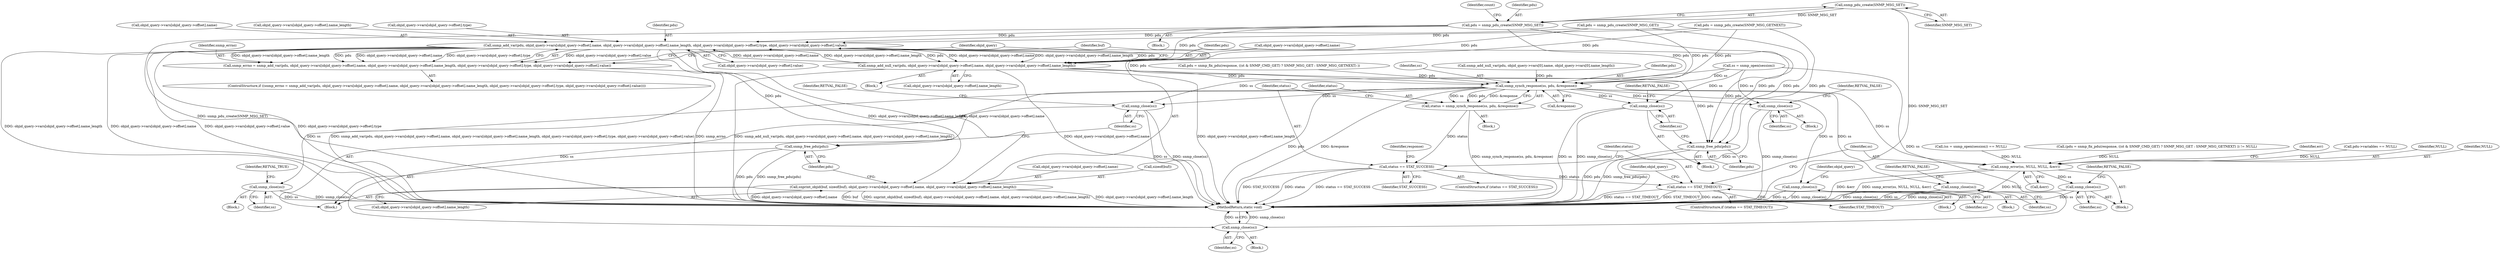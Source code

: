 digraph "0_php_cab1c3b3708eead315e033359d07049b23b147a3_5@API" {
"1000313" [label="(Call,snmp_pdu_create(SNMP_MSG_SET))"];
"1000311" [label="(Call,pdu = snmp_pdu_create(SNMP_MSG_SET))"];
"1000354" [label="(Call,snmp_add_var(pdu, objid_query->vars[objid_query->offset].name, objid_query->vars[objid_query->offset].name_length, objid_query->vars[objid_query->offset].type, objid_query->vars[objid_query->offset].value))"];
"1000352" [label="(Call,snmp_errno = snmp_add_var(pdu, objid_query->vars[objid_query->offset].name, objid_query->vars[objid_query->offset].name_length, objid_query->vars[objid_query->offset].type, objid_query->vars[objid_query->offset].value))"];
"1000393" [label="(Call,snprint_objid(buf, sizeof(buf), objid_query->vars[objid_query->offset].name, objid_query->vars[objid_query->offset].name_length))"];
"1000415" [label="(Call,snmp_free_pdu(pdu))"];
"1000423" [label="(Call,snmp_add_null_var(pdu, objid_query->vars[objid_query->offset].name, objid_query->vars[objid_query->offset].name_length))"];
"1000450" [label="(Call,snmp_free_pdu(pdu))"];
"1000459" [label="(Call,snmp_synch_response(ss, pdu, &response))"];
"1000317" [label="(Call,snmp_close(ss))"];
"1000417" [label="(Call,snmp_close(ss))"];
"1000452" [label="(Call,snmp_close(ss))"];
"1000457" [label="(Call,status = snmp_synch_response(ss, pdu, &response))"];
"1000465" [label="(Call,status == STAT_SUCCESS)"];
"1001115" [label="(Call,status == STAT_TIMEOUT)"];
"1000496" [label="(Call,snmp_close(ss))"];
"1001102" [label="(Call,snmp_close(ss))"];
"1001126" [label="(Call,snmp_close(ss))"];
"1001132" [label="(Call,snmp_error(ss, NULL, NULL, &err))"];
"1001147" [label="(Call,snmp_close(ss))"];
"1001156" [label="(Call,snmp_close(ss))"];
"1001157" [label="(Identifier,ss)"];
"1000498" [label="(Identifier,RETVAL_TRUE)"];
"1000355" [label="(Identifier,pdu)"];
"1000383" [label="(Call,objid_query->vars[objid_query->offset].value)"];
"1000452" [label="(Call,snmp_close(ss))"];
"1000314" [label="(Identifier,SNMP_MSG_SET)"];
"1001128" [label="(Identifier,RETVAL_FALSE)"];
"1001116" [label="(Identifier,status)"];
"1000472" [label="(Identifier,response)"];
"1000228" [label="(Block,)"];
"1001149" [label="(Identifier,RETVAL_FALSE)"];
"1000422" [label="(Block,)"];
"1000317" [label="(Call,snmp_close(ss))"];
"1000356" [label="(Call,objid_query->vars[objid_query->offset].name)"];
"1000319" [label="(Identifier,RETVAL_FALSE)"];
"1000424" [label="(Identifier,pdu)"];
"1000316" [label="(Block,)"];
"1000311" [label="(Call,pdu = snmp_pdu_create(SNMP_MSG_SET))"];
"1000394" [label="(Identifier,buf)"];
"1000465" [label="(Call,status == STAT_SUCCESS)"];
"1000323" [label="(Identifier,count)"];
"1000450" [label="(Call,snmp_free_pdu(pdu))"];
"1000310" [label="(Block,)"];
"1001127" [label="(Identifier,ss)"];
"1000393" [label="(Call,snprint_objid(buf, sizeof(buf), objid_query->vars[objid_query->offset].name, objid_query->vars[objid_query->offset].name_length))"];
"1001085" [label="(Call,pdu = snmp_fix_pdu(response, ((st & SNMP_CMD_GET) ? SNMP_MSG_GET : SNMP_MSG_GETNEXT) ))"];
"1000451" [label="(Identifier,pdu)"];
"1001158" [label="(MethodReturn,static void)"];
"1000434" [label="(Call,objid_query->vars[objid_query->offset].name_length)"];
"1000313" [label="(Call,snmp_pdu_create(SNMP_MSG_SET))"];
"1000419" [label="(Identifier,RETVAL_FALSE)"];
"1000466" [label="(Identifier,status)"];
"1000352" [label="(Call,snmp_errno = snmp_add_var(pdu, objid_query->vars[objid_query->offset].name, objid_query->vars[objid_query->offset].name_length, objid_query->vars[objid_query->offset].type, objid_query->vars[objid_query->offset].value))"];
"1001139" [label="(Identifier,err)"];
"1000459" [label="(Call,snmp_synch_response(ss, pdu, &response))"];
"1000462" [label="(Call,&response)"];
"1000406" [label="(Call,objid_query->vars[objid_query->offset].name_length)"];
"1001121" [label="(Identifier,objid_query)"];
"1000291" [label="(Call,pdu = snmp_pdu_create(SNMP_MSG_GET))"];
"1001118" [label="(Block,)"];
"1001102" [label="(Call,snmp_close(ss))"];
"1000460" [label="(Identifier,ss)"];
"1000268" [label="(Call,snmp_add_null_var(pdu, objid_query->vars[0].name, objid_query->vars[0].name_length))"];
"1000301" [label="(Call,pdu = snmp_pdu_create(SNMP_MSG_GETNEXT))"];
"1000392" [label="(Block,)"];
"1000397" [label="(Call,objid_query->vars[objid_query->offset].name)"];
"1001136" [label="(Call,&err)"];
"1000122" [label="(Block,)"];
"1001126" [label="(Call,snmp_close(ss))"];
"1000395" [label="(Call,sizeof(buf))"];
"1000318" [label="(Identifier,ss)"];
"1000457" [label="(Call,status = snmp_synch_response(ss, pdu, &response))"];
"1000458" [label="(Identifier,status)"];
"1000480" [label="(Block,)"];
"1000444" [label="(Call,pdu->variables == NULL)"];
"1001148" [label="(Identifier,ss)"];
"1000418" [label="(Identifier,ss)"];
"1001133" [label="(Identifier,ss)"];
"1000453" [label="(Identifier,ss)"];
"1000454" [label="(Identifier,RETVAL_FALSE)"];
"1001103" [label="(Identifier,ss)"];
"1001134" [label="(Identifier,NULL)"];
"1000351" [label="(ControlStructure,if ((snmp_errno = snmp_add_var(pdu, objid_query->vars[objid_query->offset].name, objid_query->vars[objid_query->offset].name_length, objid_query->vars[objid_query->offset].type, objid_query->vars[objid_query->offset].value))))"];
"1000423" [label="(Call,snmp_add_null_var(pdu, objid_query->vars[objid_query->offset].name, objid_query->vars[objid_query->offset].name_length))"];
"1000417" [label="(Call,snmp_close(ss))"];
"1000341" [label="(Identifier,objid_query)"];
"1001115" [label="(Call,status == STAT_TIMEOUT)"];
"1001147" [label="(Call,snmp_close(ss))"];
"1000497" [label="(Identifier,ss)"];
"1001114" [label="(ControlStructure,if (status == STAT_TIMEOUT))"];
"1000197" [label="(Call,ss = snmp_open(session))"];
"1001156" [label="(Call,snmp_close(ss))"];
"1000985" [label="(Block,)"];
"1001106" [label="(Identifier,objid_query)"];
"1000415" [label="(Call,snmp_free_pdu(pdu))"];
"1001131" [label="(Block,)"];
"1000496" [label="(Call,snmp_close(ss))"];
"1000365" [label="(Call,objid_query->vars[objid_query->offset].name_length)"];
"1000464" [label="(ControlStructure,if (status == STAT_SUCCESS))"];
"1001135" [label="(Identifier,NULL)"];
"1000461" [label="(Identifier,pdu)"];
"1000354" [label="(Call,snmp_add_var(pdu, objid_query->vars[objid_query->offset].name, objid_query->vars[objid_query->offset].name_length, objid_query->vars[objid_query->offset].type, objid_query->vars[objid_query->offset].value))"];
"1000425" [label="(Call,objid_query->vars[objid_query->offset].name)"];
"1000374" [label="(Call,objid_query->vars[objid_query->offset].type)"];
"1001117" [label="(Identifier,STAT_TIMEOUT)"];
"1000312" [label="(Identifier,pdu)"];
"1000449" [label="(Block,)"];
"1000467" [label="(Identifier,STAT_SUCCESS)"];
"1000416" [label="(Identifier,pdu)"];
"1001132" [label="(Call,snmp_error(ss, NULL, NULL, &err))"];
"1000353" [label="(Identifier,snmp_errno)"];
"1000196" [label="(Call,(ss = snmp_open(session)) == NULL)"];
"1001084" [label="(Call,(pdu = snmp_fix_pdu(response, ((st & SNMP_CMD_GET) ? SNMP_MSG_GET : SNMP_MSG_GETNEXT) )) != NULL)"];
"1000313" -> "1000311"  [label="AST: "];
"1000313" -> "1000314"  [label="CFG: "];
"1000314" -> "1000313"  [label="AST: "];
"1000311" -> "1000313"  [label="CFG: "];
"1000313" -> "1001158"  [label="DDG: SNMP_MSG_SET"];
"1000313" -> "1000311"  [label="DDG: SNMP_MSG_SET"];
"1000311" -> "1000310"  [label="AST: "];
"1000312" -> "1000311"  [label="AST: "];
"1000323" -> "1000311"  [label="CFG: "];
"1000311" -> "1001158"  [label="DDG: snmp_pdu_create(SNMP_MSG_SET)"];
"1000311" -> "1000354"  [label="DDG: pdu"];
"1000311" -> "1000423"  [label="DDG: pdu"];
"1000311" -> "1000450"  [label="DDG: pdu"];
"1000311" -> "1000459"  [label="DDG: pdu"];
"1000354" -> "1000352"  [label="AST: "];
"1000354" -> "1000383"  [label="CFG: "];
"1000355" -> "1000354"  [label="AST: "];
"1000356" -> "1000354"  [label="AST: "];
"1000365" -> "1000354"  [label="AST: "];
"1000374" -> "1000354"  [label="AST: "];
"1000383" -> "1000354"  [label="AST: "];
"1000352" -> "1000354"  [label="CFG: "];
"1000354" -> "1001158"  [label="DDG: objid_query->vars[objid_query->offset].name_length"];
"1000354" -> "1001158"  [label="DDG: objid_query->vars[objid_query->offset].name"];
"1000354" -> "1001158"  [label="DDG: objid_query->vars[objid_query->offset].value"];
"1000354" -> "1001158"  [label="DDG: objid_query->vars[objid_query->offset].type"];
"1000354" -> "1000352"  [label="DDG: objid_query->vars[objid_query->offset].value"];
"1000354" -> "1000352"  [label="DDG: objid_query->vars[objid_query->offset].name_length"];
"1000354" -> "1000352"  [label="DDG: pdu"];
"1000354" -> "1000352"  [label="DDG: objid_query->vars[objid_query->offset].name"];
"1000354" -> "1000352"  [label="DDG: objid_query->vars[objid_query->offset].type"];
"1000291" -> "1000354"  [label="DDG: pdu"];
"1000423" -> "1000354"  [label="DDG: pdu"];
"1000423" -> "1000354"  [label="DDG: objid_query->vars[objid_query->offset].name"];
"1000423" -> "1000354"  [label="DDG: objid_query->vars[objid_query->offset].name_length"];
"1000301" -> "1000354"  [label="DDG: pdu"];
"1000354" -> "1000393"  [label="DDG: objid_query->vars[objid_query->offset].name"];
"1000354" -> "1000393"  [label="DDG: objid_query->vars[objid_query->offset].name_length"];
"1000354" -> "1000415"  [label="DDG: pdu"];
"1000354" -> "1000423"  [label="DDG: pdu"];
"1000354" -> "1000423"  [label="DDG: objid_query->vars[objid_query->offset].name"];
"1000354" -> "1000423"  [label="DDG: objid_query->vars[objid_query->offset].name_length"];
"1000354" -> "1000450"  [label="DDG: pdu"];
"1000354" -> "1000459"  [label="DDG: pdu"];
"1000352" -> "1000351"  [label="AST: "];
"1000353" -> "1000352"  [label="AST: "];
"1000394" -> "1000352"  [label="CFG: "];
"1000341" -> "1000352"  [label="CFG: "];
"1000352" -> "1001158"  [label="DDG: snmp_errno"];
"1000352" -> "1001158"  [label="DDG: snmp_add_var(pdu, objid_query->vars[objid_query->offset].name, objid_query->vars[objid_query->offset].name_length, objid_query->vars[objid_query->offset].type, objid_query->vars[objid_query->offset].value)"];
"1000393" -> "1000392"  [label="AST: "];
"1000393" -> "1000406"  [label="CFG: "];
"1000394" -> "1000393"  [label="AST: "];
"1000395" -> "1000393"  [label="AST: "];
"1000397" -> "1000393"  [label="AST: "];
"1000406" -> "1000393"  [label="AST: "];
"1000416" -> "1000393"  [label="CFG: "];
"1000393" -> "1001158"  [label="DDG: objid_query->vars[objid_query->offset].name"];
"1000393" -> "1001158"  [label="DDG: buf"];
"1000393" -> "1001158"  [label="DDG: snprint_objid(buf, sizeof(buf), objid_query->vars[objid_query->offset].name, objid_query->vars[objid_query->offset].name_length)"];
"1000393" -> "1001158"  [label="DDG: objid_query->vars[objid_query->offset].name_length"];
"1000415" -> "1000392"  [label="AST: "];
"1000415" -> "1000416"  [label="CFG: "];
"1000416" -> "1000415"  [label="AST: "];
"1000418" -> "1000415"  [label="CFG: "];
"1000415" -> "1001158"  [label="DDG: pdu"];
"1000415" -> "1001158"  [label="DDG: snmp_free_pdu(pdu)"];
"1000423" -> "1000422"  [label="AST: "];
"1000423" -> "1000434"  [label="CFG: "];
"1000424" -> "1000423"  [label="AST: "];
"1000425" -> "1000423"  [label="AST: "];
"1000434" -> "1000423"  [label="AST: "];
"1000341" -> "1000423"  [label="CFG: "];
"1000423" -> "1001158"  [label="DDG: objid_query->vars[objid_query->offset].name_length"];
"1000423" -> "1001158"  [label="DDG: snmp_add_null_var(pdu, objid_query->vars[objid_query->offset].name, objid_query->vars[objid_query->offset].name_length)"];
"1000423" -> "1001158"  [label="DDG: objid_query->vars[objid_query->offset].name"];
"1000291" -> "1000423"  [label="DDG: pdu"];
"1000301" -> "1000423"  [label="DDG: pdu"];
"1000423" -> "1000450"  [label="DDG: pdu"];
"1000423" -> "1000459"  [label="DDG: pdu"];
"1000450" -> "1000449"  [label="AST: "];
"1000450" -> "1000451"  [label="CFG: "];
"1000451" -> "1000450"  [label="AST: "];
"1000453" -> "1000450"  [label="CFG: "];
"1000450" -> "1001158"  [label="DDG: snmp_free_pdu(pdu)"];
"1000450" -> "1001158"  [label="DDG: pdu"];
"1000291" -> "1000450"  [label="DDG: pdu"];
"1000301" -> "1000450"  [label="DDG: pdu"];
"1000459" -> "1000457"  [label="AST: "];
"1000459" -> "1000462"  [label="CFG: "];
"1000460" -> "1000459"  [label="AST: "];
"1000461" -> "1000459"  [label="AST: "];
"1000462" -> "1000459"  [label="AST: "];
"1000457" -> "1000459"  [label="CFG: "];
"1000459" -> "1001158"  [label="DDG: pdu"];
"1000459" -> "1001158"  [label="DDG: &response"];
"1000459" -> "1000317"  [label="DDG: ss"];
"1000459" -> "1000417"  [label="DDG: ss"];
"1000459" -> "1000452"  [label="DDG: ss"];
"1000459" -> "1000457"  [label="DDG: ss"];
"1000459" -> "1000457"  [label="DDG: pdu"];
"1000459" -> "1000457"  [label="DDG: &response"];
"1000197" -> "1000459"  [label="DDG: ss"];
"1000291" -> "1000459"  [label="DDG: pdu"];
"1001085" -> "1000459"  [label="DDG: pdu"];
"1000268" -> "1000459"  [label="DDG: pdu"];
"1000301" -> "1000459"  [label="DDG: pdu"];
"1000459" -> "1000496"  [label="DDG: ss"];
"1000459" -> "1001102"  [label="DDG: ss"];
"1000459" -> "1001126"  [label="DDG: ss"];
"1000459" -> "1001132"  [label="DDG: ss"];
"1000459" -> "1001156"  [label="DDG: ss"];
"1000317" -> "1000316"  [label="AST: "];
"1000317" -> "1000318"  [label="CFG: "];
"1000318" -> "1000317"  [label="AST: "];
"1000319" -> "1000317"  [label="CFG: "];
"1000317" -> "1001158"  [label="DDG: ss"];
"1000317" -> "1001158"  [label="DDG: snmp_close(ss)"];
"1000197" -> "1000317"  [label="DDG: ss"];
"1000417" -> "1000392"  [label="AST: "];
"1000417" -> "1000418"  [label="CFG: "];
"1000418" -> "1000417"  [label="AST: "];
"1000419" -> "1000417"  [label="CFG: "];
"1000417" -> "1001158"  [label="DDG: ss"];
"1000417" -> "1001158"  [label="DDG: snmp_close(ss)"];
"1000197" -> "1000417"  [label="DDG: ss"];
"1000452" -> "1000449"  [label="AST: "];
"1000452" -> "1000453"  [label="CFG: "];
"1000453" -> "1000452"  [label="AST: "];
"1000454" -> "1000452"  [label="CFG: "];
"1000452" -> "1001158"  [label="DDG: snmp_close(ss)"];
"1000452" -> "1001158"  [label="DDG: ss"];
"1000197" -> "1000452"  [label="DDG: ss"];
"1000457" -> "1000228"  [label="AST: "];
"1000458" -> "1000457"  [label="AST: "];
"1000466" -> "1000457"  [label="CFG: "];
"1000457" -> "1001158"  [label="DDG: snmp_synch_response(ss, pdu, &response)"];
"1000457" -> "1000465"  [label="DDG: status"];
"1000465" -> "1000464"  [label="AST: "];
"1000465" -> "1000467"  [label="CFG: "];
"1000466" -> "1000465"  [label="AST: "];
"1000467" -> "1000465"  [label="AST: "];
"1000472" -> "1000465"  [label="CFG: "];
"1001116" -> "1000465"  [label="CFG: "];
"1000465" -> "1001158"  [label="DDG: status == STAT_SUCCESS"];
"1000465" -> "1001158"  [label="DDG: STAT_SUCCESS"];
"1000465" -> "1001158"  [label="DDG: status"];
"1000465" -> "1001115"  [label="DDG: status"];
"1001115" -> "1001114"  [label="AST: "];
"1001115" -> "1001117"  [label="CFG: "];
"1001116" -> "1001115"  [label="AST: "];
"1001117" -> "1001115"  [label="AST: "];
"1001121" -> "1001115"  [label="CFG: "];
"1001133" -> "1001115"  [label="CFG: "];
"1001115" -> "1001158"  [label="DDG: status"];
"1001115" -> "1001158"  [label="DDG: status == STAT_TIMEOUT"];
"1001115" -> "1001158"  [label="DDG: STAT_TIMEOUT"];
"1000496" -> "1000480"  [label="AST: "];
"1000496" -> "1000497"  [label="CFG: "];
"1000497" -> "1000496"  [label="AST: "];
"1000498" -> "1000496"  [label="CFG: "];
"1000496" -> "1001158"  [label="DDG: snmp_close(ss)"];
"1000496" -> "1001158"  [label="DDG: ss"];
"1001102" -> "1000985"  [label="AST: "];
"1001102" -> "1001103"  [label="CFG: "];
"1001103" -> "1001102"  [label="AST: "];
"1001106" -> "1001102"  [label="CFG: "];
"1001102" -> "1001158"  [label="DDG: ss"];
"1001102" -> "1001158"  [label="DDG: snmp_close(ss)"];
"1001126" -> "1001118"  [label="AST: "];
"1001126" -> "1001127"  [label="CFG: "];
"1001127" -> "1001126"  [label="AST: "];
"1001128" -> "1001126"  [label="CFG: "];
"1001126" -> "1001158"  [label="DDG: ss"];
"1001126" -> "1001158"  [label="DDG: snmp_close(ss)"];
"1001132" -> "1001131"  [label="AST: "];
"1001132" -> "1001136"  [label="CFG: "];
"1001133" -> "1001132"  [label="AST: "];
"1001134" -> "1001132"  [label="AST: "];
"1001135" -> "1001132"  [label="AST: "];
"1001136" -> "1001132"  [label="AST: "];
"1001139" -> "1001132"  [label="CFG: "];
"1001132" -> "1001158"  [label="DDG: NULL"];
"1001132" -> "1001158"  [label="DDG: &err"];
"1001132" -> "1001158"  [label="DDG: snmp_error(ss, NULL, NULL, &err)"];
"1000196" -> "1001132"  [label="DDG: NULL"];
"1000444" -> "1001132"  [label="DDG: NULL"];
"1001084" -> "1001132"  [label="DDG: NULL"];
"1001132" -> "1001147"  [label="DDG: ss"];
"1001147" -> "1001131"  [label="AST: "];
"1001147" -> "1001148"  [label="CFG: "];
"1001148" -> "1001147"  [label="AST: "];
"1001149" -> "1001147"  [label="CFG: "];
"1001147" -> "1001158"  [label="DDG: ss"];
"1001147" -> "1001158"  [label="DDG: snmp_close(ss)"];
"1001156" -> "1000122"  [label="AST: "];
"1001156" -> "1001157"  [label="CFG: "];
"1001157" -> "1001156"  [label="AST: "];
"1001158" -> "1001156"  [label="CFG: "];
"1001156" -> "1001158"  [label="DDG: snmp_close(ss)"];
"1001156" -> "1001158"  [label="DDG: ss"];
"1000197" -> "1001156"  [label="DDG: ss"];
}
